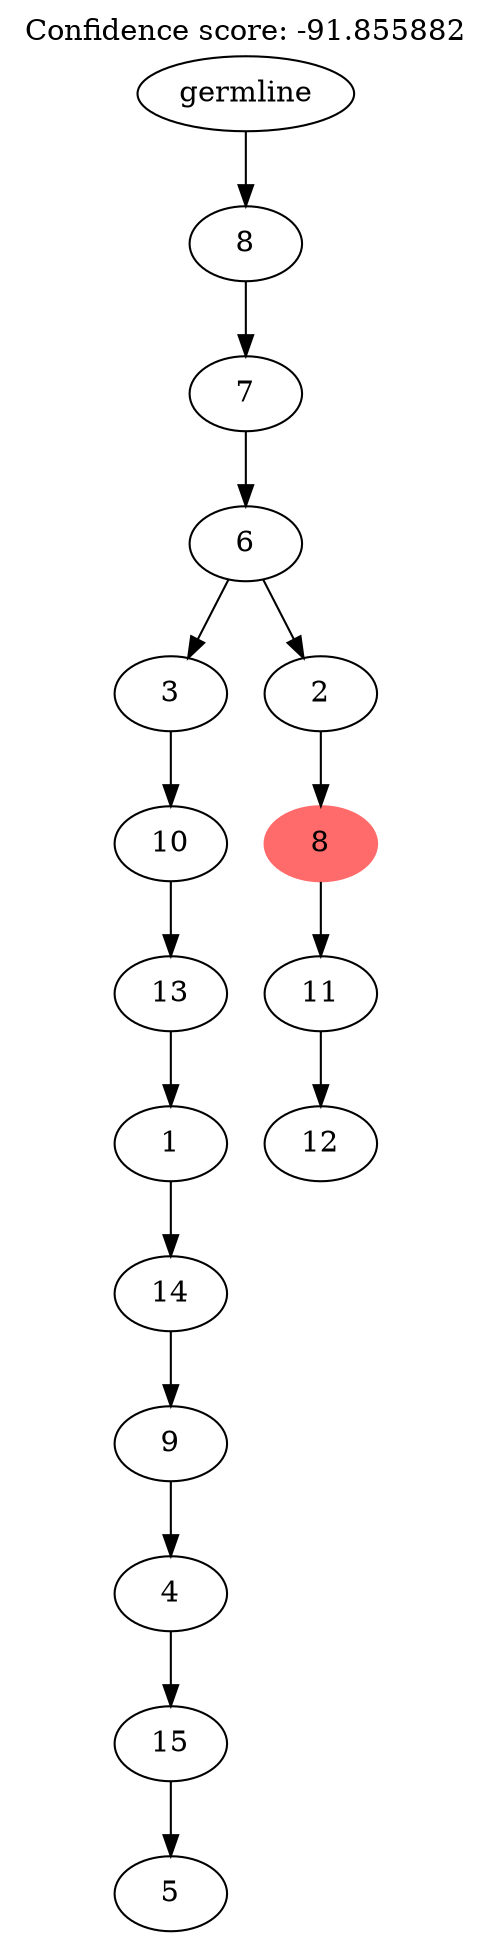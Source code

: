 digraph g {
	"15" -> "16";
	"16" [label="5"];
	"14" -> "15";
	"15" [label="15"];
	"13" -> "14";
	"14" [label="4"];
	"12" -> "13";
	"13" [label="9"];
	"11" -> "12";
	"12" [label="14"];
	"10" -> "11";
	"11" [label="1"];
	"9" -> "10";
	"10" [label="13"];
	"8" -> "9";
	"9" [label="10"];
	"6" -> "7";
	"7" [label="12"];
	"5" -> "6";
	"6" [label="11"];
	"4" -> "5";
	"5" [color=indianred1, style=filled, label="8"];
	"3" -> "4";
	"4" [label="2"];
	"3" -> "8";
	"8" [label="3"];
	"2" -> "3";
	"3" [label="6"];
	"1" -> "2";
	"2" [label="7"];
	"0" -> "1";
	"1" [label="8"];
	"0" [label="germline"];
	labelloc="t";
	label="Confidence score: -91.855882";
}
